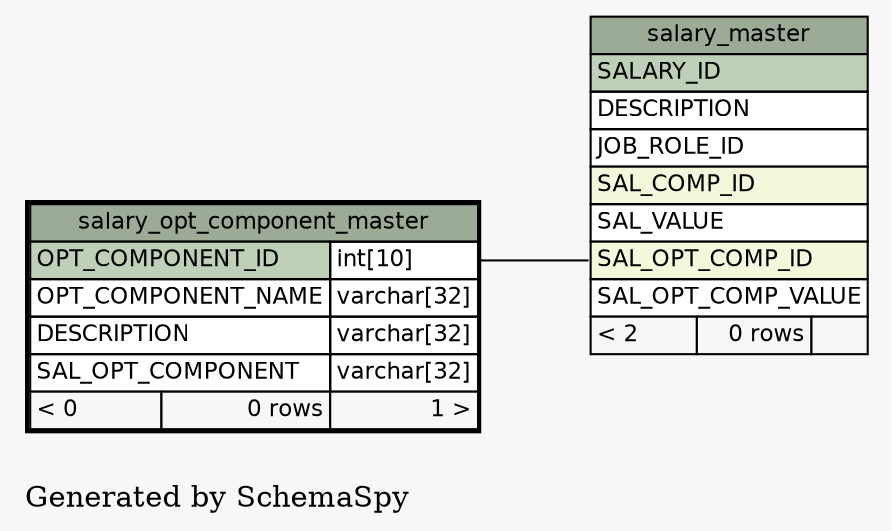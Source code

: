 // dot 2.38.0 on Windows 7 6.1
digraph "oneDegreeRelationshipsGraph" {
  graph [
    rankdir="RL"
    bgcolor="#f7f7f7"
    label="\nGenerated by SchemaSpy"
    labeljust="l"
  ];
  node [
    fontname="Helvetica"
    fontsize="11"
    shape="plaintext"
  ];
  edge [
    arrowsize="0.8"
  ];
  "salary_master":"SAL_OPT_COMP_ID":w -> "salary_opt_component_master":"OPT_COMPONENT_ID.type":e [arrowtail=crowodot arrowhead=none];
  "salary_master" [
    label=<
    <TABLE BORDER="0" CELLBORDER="1" CELLSPACING="0" BGCOLOR="#ffffff">
      <TR><TD PORT="salary_master.heading" COLSPAN="3" BGCOLOR="#9bab96" ALIGN="CENTER">salary_master</TD></TR>
      <TR><TD PORT="SALARY_ID" COLSPAN="3" BGCOLOR="#bed1b8" ALIGN="LEFT">SALARY_ID</TD></TR>
      <TR><TD PORT="DESCRIPTION" COLSPAN="3" ALIGN="LEFT">DESCRIPTION</TD></TR>
      <TR><TD PORT="JOB_ROLE_ID" COLSPAN="3" ALIGN="LEFT">JOB_ROLE_ID</TD></TR>
      <TR><TD PORT="SAL_COMP_ID" COLSPAN="3" BGCOLOR="#f4f7da" ALIGN="LEFT">SAL_COMP_ID</TD></TR>
      <TR><TD PORT="SAL_VALUE" COLSPAN="3" ALIGN="LEFT">SAL_VALUE</TD></TR>
      <TR><TD PORT="SAL_OPT_COMP_ID" COLSPAN="3" BGCOLOR="#f4f7da" ALIGN="LEFT">SAL_OPT_COMP_ID</TD></TR>
      <TR><TD PORT="SAL_OPT_COMP_VALUE" COLSPAN="3" ALIGN="LEFT">SAL_OPT_COMP_VALUE</TD></TR>
      <TR><TD ALIGN="LEFT" BGCOLOR="#f7f7f7">&lt; 2</TD><TD ALIGN="RIGHT" BGCOLOR="#f7f7f7">0 rows</TD><TD ALIGN="RIGHT" BGCOLOR="#f7f7f7">  </TD></TR>
    </TABLE>>
    URL="salary_master.html#graph"
    tooltip="salary_master"
  ];
  "salary_opt_component_master" [
    label=<
    <TABLE BORDER="2" CELLBORDER="1" CELLSPACING="0" BGCOLOR="#ffffff">
      <TR><TD PORT="salary_opt_component_master.heading" COLSPAN="3" BGCOLOR="#9bab96" ALIGN="CENTER">salary_opt_component_master</TD></TR>
      <TR><TD PORT="OPT_COMPONENT_ID" COLSPAN="2" BGCOLOR="#bed1b8" ALIGN="LEFT">OPT_COMPONENT_ID</TD><TD PORT="OPT_COMPONENT_ID.type" ALIGN="LEFT">int[10]</TD></TR>
      <TR><TD PORT="OPT_COMPONENT_NAME" COLSPAN="2" ALIGN="LEFT">OPT_COMPONENT_NAME</TD><TD PORT="OPT_COMPONENT_NAME.type" ALIGN="LEFT">varchar[32]</TD></TR>
      <TR><TD PORT="DESCRIPTION" COLSPAN="2" ALIGN="LEFT">DESCRIPTION</TD><TD PORT="DESCRIPTION.type" ALIGN="LEFT">varchar[32]</TD></TR>
      <TR><TD PORT="SAL_OPT_COMPONENT" COLSPAN="2" ALIGN="LEFT">SAL_OPT_COMPONENT</TD><TD PORT="SAL_OPT_COMPONENT.type" ALIGN="LEFT">varchar[32]</TD></TR>
      <TR><TD ALIGN="LEFT" BGCOLOR="#f7f7f7">&lt; 0</TD><TD ALIGN="RIGHT" BGCOLOR="#f7f7f7">0 rows</TD><TD ALIGN="RIGHT" BGCOLOR="#f7f7f7">1 &gt;</TD></TR>
    </TABLE>>
    URL="salary_opt_component_master.html#"
    tooltip="salary_opt_component_master"
  ];
}
